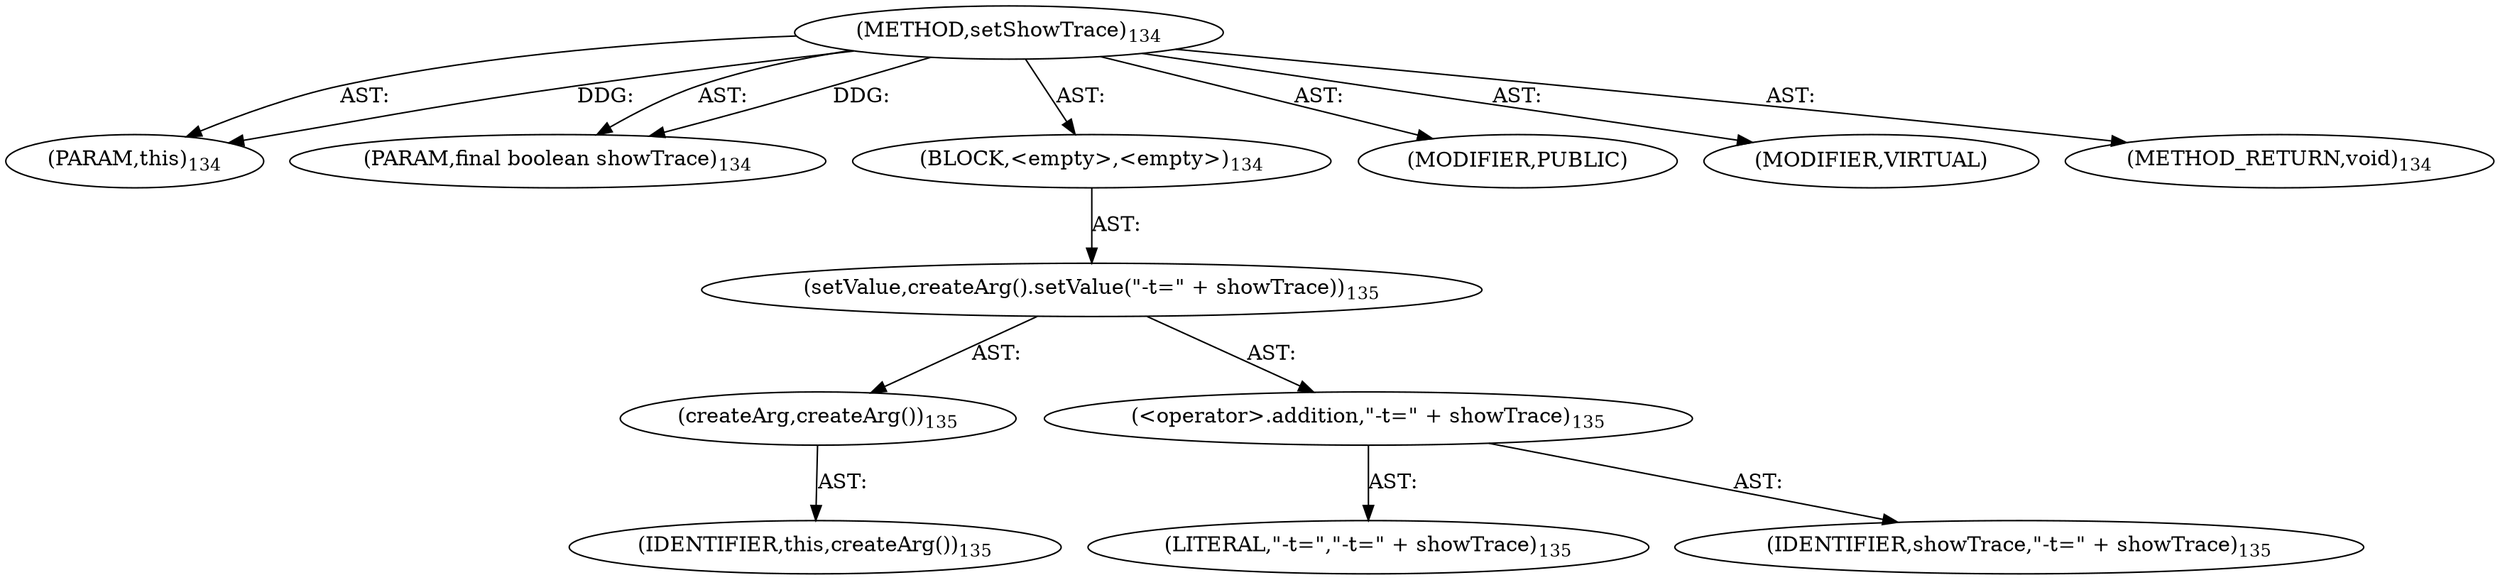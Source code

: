 digraph "setShowTrace" {  
"111669149703" [label = <(METHOD,setShowTrace)<SUB>134</SUB>> ]
"115964116994" [label = <(PARAM,this)<SUB>134</SUB>> ]
"115964117005" [label = <(PARAM,final boolean showTrace)<SUB>134</SUB>> ]
"25769803783" [label = <(BLOCK,&lt;empty&gt;,&lt;empty&gt;)<SUB>134</SUB>> ]
"30064771094" [label = <(setValue,createArg().setValue(&quot;-t=&quot; + showTrace))<SUB>135</SUB>> ]
"30064771095" [label = <(createArg,createArg())<SUB>135</SUB>> ]
"68719476738" [label = <(IDENTIFIER,this,createArg())<SUB>135</SUB>> ]
"30064771096" [label = <(&lt;operator&gt;.addition,&quot;-t=&quot; + showTrace)<SUB>135</SUB>> ]
"90194313220" [label = <(LITERAL,&quot;-t=&quot;,&quot;-t=&quot; + showTrace)<SUB>135</SUB>> ]
"68719476755" [label = <(IDENTIFIER,showTrace,&quot;-t=&quot; + showTrace)<SUB>135</SUB>> ]
"133143986193" [label = <(MODIFIER,PUBLIC)> ]
"133143986194" [label = <(MODIFIER,VIRTUAL)> ]
"128849018887" [label = <(METHOD_RETURN,void)<SUB>134</SUB>> ]
  "111669149703" -> "115964116994"  [ label = "AST: "] 
  "111669149703" -> "115964117005"  [ label = "AST: "] 
  "111669149703" -> "25769803783"  [ label = "AST: "] 
  "111669149703" -> "133143986193"  [ label = "AST: "] 
  "111669149703" -> "133143986194"  [ label = "AST: "] 
  "111669149703" -> "128849018887"  [ label = "AST: "] 
  "25769803783" -> "30064771094"  [ label = "AST: "] 
  "30064771094" -> "30064771095"  [ label = "AST: "] 
  "30064771094" -> "30064771096"  [ label = "AST: "] 
  "30064771095" -> "68719476738"  [ label = "AST: "] 
  "30064771096" -> "90194313220"  [ label = "AST: "] 
  "30064771096" -> "68719476755"  [ label = "AST: "] 
  "111669149703" -> "115964116994"  [ label = "DDG: "] 
  "111669149703" -> "115964117005"  [ label = "DDG: "] 
}
